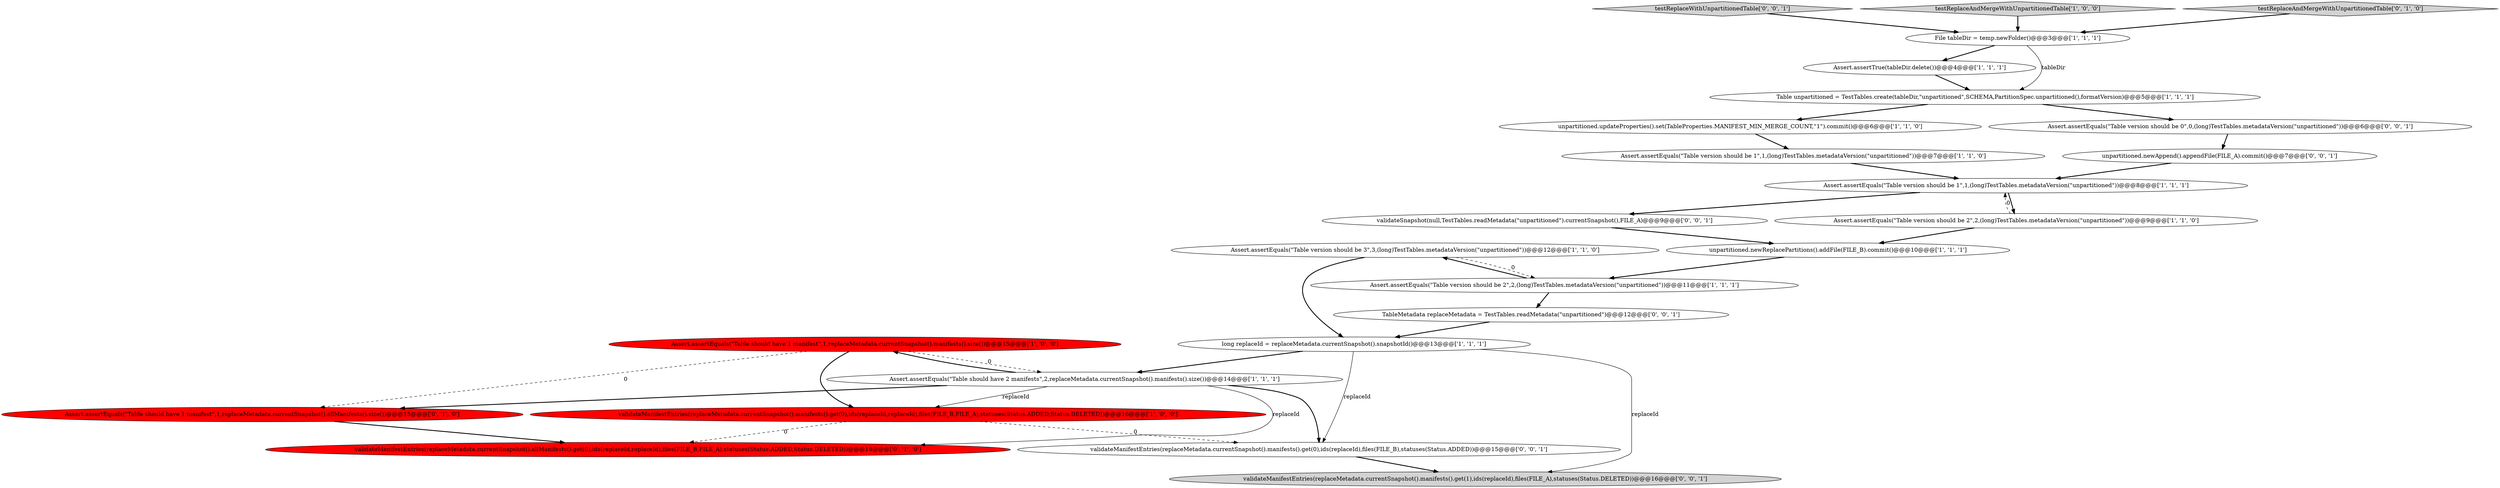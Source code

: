 digraph {
12 [style = filled, label = "validateManifestEntries(replaceMetadata.currentSnapshot().manifests().get(0),ids(replaceId,replaceId),files(FILE_B,FILE_A),statuses(Status.ADDED,Status.DELETED))@@@16@@@['1', '0', '0']", fillcolor = red, shape = ellipse image = "AAA1AAABBB1BBB"];
4 [style = filled, label = "File tableDir = temp.newFolder()@@@3@@@['1', '1', '1']", fillcolor = white, shape = ellipse image = "AAA0AAABBB1BBB"];
1 [style = filled, label = "Assert.assertTrue(tableDir.delete())@@@4@@@['1', '1', '1']", fillcolor = white, shape = ellipse image = "AAA0AAABBB1BBB"];
19 [style = filled, label = "validateManifestEntries(replaceMetadata.currentSnapshot().manifests().get(1),ids(replaceId),files(FILE_A),statuses(Status.DELETED))@@@16@@@['0', '0', '1']", fillcolor = lightgray, shape = ellipse image = "AAA0AAABBB3BBB"];
8 [style = filled, label = "unpartitioned.newReplacePartitions().addFile(FILE_B).commit()@@@10@@@['1', '1', '1']", fillcolor = white, shape = ellipse image = "AAA0AAABBB1BBB"];
10 [style = filled, label = "Assert.assertEquals(\"Table version should be 3\",3,(long)TestTables.metadataVersion(\"unpartitioned\"))@@@12@@@['1', '1', '0']", fillcolor = white, shape = ellipse image = "AAA0AAABBB1BBB"];
11 [style = filled, label = "unpartitioned.updateProperties().set(TableProperties.MANIFEST_MIN_MERGE_COUNT,\"1\").commit()@@@6@@@['1', '1', '0']", fillcolor = white, shape = ellipse image = "AAA0AAABBB1BBB"];
6 [style = filled, label = "long replaceId = replaceMetadata.currentSnapshot().snapshotId()@@@13@@@['1', '1', '1']", fillcolor = white, shape = ellipse image = "AAA0AAABBB1BBB"];
22 [style = filled, label = "Assert.assertEquals(\"Table version should be 0\",0,(long)TestTables.metadataVersion(\"unpartitioned\"))@@@6@@@['0', '0', '1']", fillcolor = white, shape = ellipse image = "AAA0AAABBB3BBB"];
0 [style = filled, label = "Assert.assertEquals(\"Table version should be 1\",1,(long)TestTables.metadataVersion(\"unpartitioned\"))@@@8@@@['1', '1', '1']", fillcolor = white, shape = ellipse image = "AAA0AAABBB1BBB"];
15 [style = filled, label = "validateManifestEntries(replaceMetadata.currentSnapshot().allManifests().get(0),ids(replaceId,replaceId),files(FILE_B,FILE_A),statuses(Status.ADDED,Status.DELETED))@@@16@@@['0', '1', '0']", fillcolor = red, shape = ellipse image = "AAA1AAABBB2BBB"];
24 [style = filled, label = "testReplaceWithUnpartitionedTable['0', '0', '1']", fillcolor = lightgray, shape = diamond image = "AAA0AAABBB3BBB"];
18 [style = filled, label = "unpartitioned.newAppend().appendFile(FILE_A).commit()@@@7@@@['0', '0', '1']", fillcolor = white, shape = ellipse image = "AAA0AAABBB3BBB"];
3 [style = filled, label = "testReplaceAndMergeWithUnpartitionedTable['1', '0', '0']", fillcolor = lightgray, shape = diamond image = "AAA0AAABBB1BBB"];
16 [style = filled, label = "Assert.assertEquals(\"Table should have 1 manifest\",1,replaceMetadata.currentSnapshot().allManifests().size())@@@15@@@['0', '1', '0']", fillcolor = red, shape = ellipse image = "AAA1AAABBB2BBB"];
23 [style = filled, label = "validateSnapshot(null,TestTables.readMetadata(\"unpartitioned\").currentSnapshot(),FILE_A)@@@9@@@['0', '0', '1']", fillcolor = white, shape = ellipse image = "AAA0AAABBB3BBB"];
2 [style = filled, label = "Assert.assertEquals(\"Table version should be 2\",2,(long)TestTables.metadataVersion(\"unpartitioned\"))@@@11@@@['1', '1', '1']", fillcolor = white, shape = ellipse image = "AAA0AAABBB1BBB"];
21 [style = filled, label = "validateManifestEntries(replaceMetadata.currentSnapshot().manifests().get(0),ids(replaceId),files(FILE_B),statuses(Status.ADDED))@@@15@@@['0', '0', '1']", fillcolor = white, shape = ellipse image = "AAA0AAABBB3BBB"];
5 [style = filled, label = "Assert.assertEquals(\"Table should have 1 manifest\",1,replaceMetadata.currentSnapshot().manifests().size())@@@15@@@['1', '0', '0']", fillcolor = red, shape = ellipse image = "AAA1AAABBB1BBB"];
7 [style = filled, label = "Assert.assertEquals(\"Table version should be 2\",2,(long)TestTables.metadataVersion(\"unpartitioned\"))@@@9@@@['1', '1', '0']", fillcolor = white, shape = ellipse image = "AAA0AAABBB1BBB"];
20 [style = filled, label = "TableMetadata replaceMetadata = TestTables.readMetadata(\"unpartitioned\")@@@12@@@['0', '0', '1']", fillcolor = white, shape = ellipse image = "AAA0AAABBB3BBB"];
14 [style = filled, label = "Assert.assertEquals(\"Table version should be 1\",1,(long)TestTables.metadataVersion(\"unpartitioned\"))@@@7@@@['1', '1', '0']", fillcolor = white, shape = ellipse image = "AAA0AAABBB1BBB"];
13 [style = filled, label = "Assert.assertEquals(\"Table should have 2 manifests\",2,replaceMetadata.currentSnapshot().manifests().size())@@@14@@@['1', '1', '1']", fillcolor = white, shape = ellipse image = "AAA0AAABBB1BBB"];
17 [style = filled, label = "testReplaceAndMergeWithUnpartitionedTable['0', '1', '0']", fillcolor = lightgray, shape = diamond image = "AAA0AAABBB2BBB"];
9 [style = filled, label = "Table unpartitioned = TestTables.create(tableDir,\"unpartitioned\",SCHEMA,PartitionSpec.unpartitioned(),formatVersion)@@@5@@@['1', '1', '1']", fillcolor = white, shape = ellipse image = "AAA0AAABBB1BBB"];
9->22 [style = bold, label=""];
5->13 [style = dashed, label="0"];
16->15 [style = bold, label=""];
2->20 [style = bold, label=""];
9->11 [style = bold, label=""];
21->19 [style = bold, label=""];
13->12 [style = solid, label="replaceId"];
11->14 [style = bold, label=""];
20->6 [style = bold, label=""];
6->21 [style = solid, label="replaceId"];
23->8 [style = bold, label=""];
4->9 [style = solid, label="tableDir"];
7->8 [style = bold, label=""];
2->10 [style = bold, label=""];
7->0 [style = dashed, label="0"];
3->4 [style = bold, label=""];
10->6 [style = bold, label=""];
13->16 [style = bold, label=""];
10->2 [style = dashed, label="0"];
12->21 [style = dashed, label="0"];
1->9 [style = bold, label=""];
0->7 [style = bold, label=""];
5->16 [style = dashed, label="0"];
13->15 [style = solid, label="replaceId"];
22->18 [style = bold, label=""];
24->4 [style = bold, label=""];
0->23 [style = bold, label=""];
14->0 [style = bold, label=""];
8->2 [style = bold, label=""];
5->12 [style = bold, label=""];
6->13 [style = bold, label=""];
13->5 [style = bold, label=""];
12->15 [style = dashed, label="0"];
4->1 [style = bold, label=""];
13->21 [style = bold, label=""];
6->19 [style = solid, label="replaceId"];
18->0 [style = bold, label=""];
17->4 [style = bold, label=""];
}
